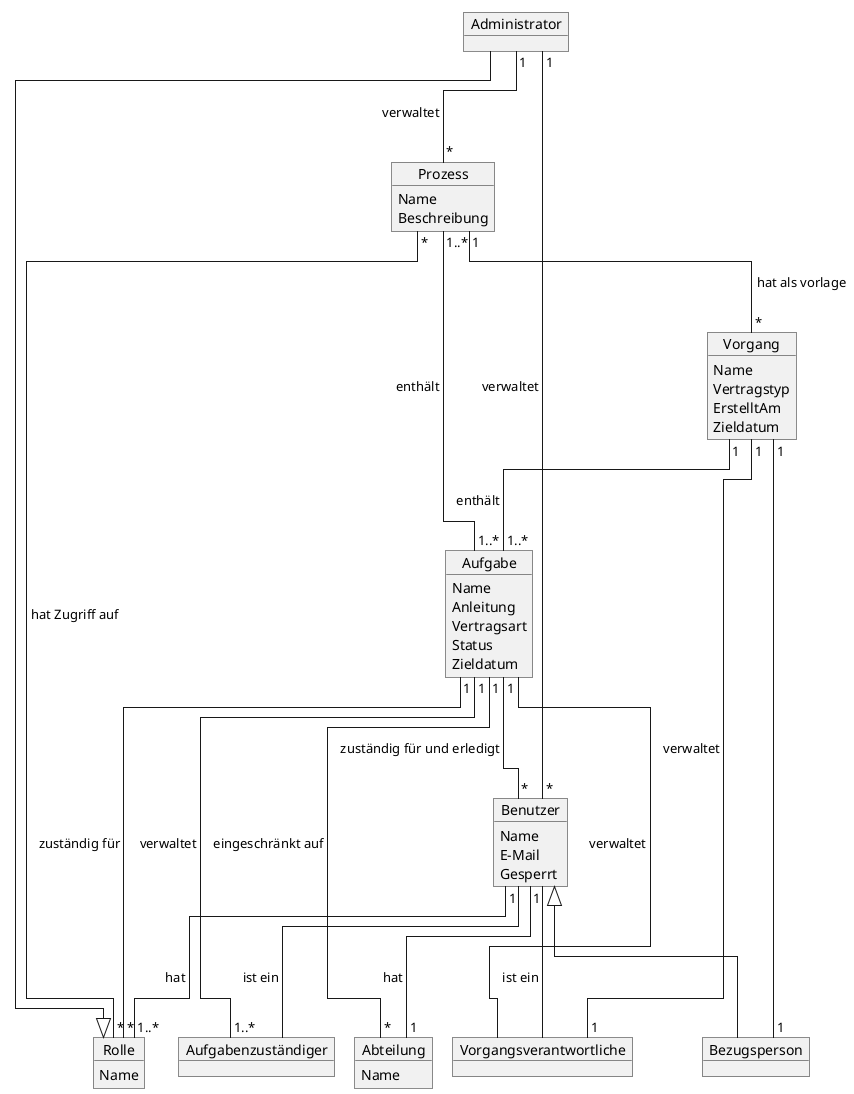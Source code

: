 @startuml
!pragma layout elk

    object Rolle
        Rolle : Name

    object Benutzer
        Benutzer : Name
        Benutzer : E-Mail
        Benutzer : Gesperrt

    object Administrator

    ' object Mitarbeiter
    '     Mitarbeiter : Name

    
    object Bezugsperson
    
    object Aufgabenzuständiger
    
    object Vorgangsverantwortliche    
    


    object Prozess
        Prozess : Name
        Prozess : Beschreibung



    object Vorgang
        Vorgang : Name
        Vorgang : Vertragstyp
        Vorgang : ErstelltAm
        Vorgang : Zieldatum


    object Aufgabe
        Aufgabe : Name
        Aufgabe : Anleitung
        Aufgabe : Vertragsart
        Aufgabe : Status
        Aufgabe : Zieldatum


    object Abteilung
        Abteilung : Name

    Benutzer "1" -- "1..*" Rolle : > hat
    Benutzer "1" -- "1" Abteilung : > hat
    ' Benutzer "1" -- "*" Aufgabe : > erledigt
    ' Benutzer "1" -- "1" Mitarbeiter : > ist ein
    Benutzer <|--- Bezugsperson
    Benutzer --- Aufgabenzuständiger  : < ist ein
    Benutzer --- Vorgangsverantwortliche  : < ist ein


    ' Mitarbeiter "1" -- "1..*" Rolle : > hat
    ' Mitarbeiter "1" -- "1" Abteilung : > gehört zu
    ' Mitarbeiter "1" -- "*" Aufgabe : > erledigt
    ' Mitarbeiter <|--- Bezugsperson
    ' Mitarbeiter <|--- Aufgabenzuständiger
    ' Mitarbeiter <|--- Vorgangsverantwortliche
    
      
    Administrator ---|> Rolle
    Administrator "1" -- "*" Prozess : > verwaltet
    Administrator "1" -- "*" Benutzer : > verwaltet

    Prozess "*" -- "*" Rolle : < hat Zugriff auf
    Prozess "1..*" -- "1..*" Aufgabe : > enthält
    Prozess "1" -- "*" Vorgang : < hat als vorlage
      
    Vorgang "1" -- "1" Vorgangsverantwortliche : < verwaltet
    Vorgang "1" -- "1" Bezugsperson
    Vorgang "1" -- "1..*" Aufgabe : > enthält

    Aufgabe "1" -- "*" Benutzer : < zuständig für und erledigt
    Aufgabe "1" -- "*" Rolle : < zuständig für
    Aufgabe "1" -- "*" Abteilung : > eingeschränkt auf
    Aufgabe "1" -- "1..*" Aufgabenzuständiger : < verwaltet
    Aufgabe  --  Vorgangsverantwortliche : < verwaltet
@enduml